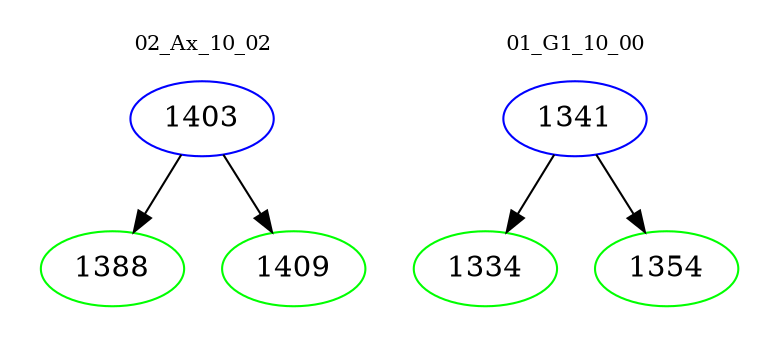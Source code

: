 digraph{
subgraph cluster_0 {
color = white
label = "02_Ax_10_02";
fontsize=10;
T0_1403 [label="1403", color="blue"]
T0_1403 -> T0_1388 [color="black"]
T0_1388 [label="1388", color="green"]
T0_1403 -> T0_1409 [color="black"]
T0_1409 [label="1409", color="green"]
}
subgraph cluster_1 {
color = white
label = "01_G1_10_00";
fontsize=10;
T1_1341 [label="1341", color="blue"]
T1_1341 -> T1_1334 [color="black"]
T1_1334 [label="1334", color="green"]
T1_1341 -> T1_1354 [color="black"]
T1_1354 [label="1354", color="green"]
}
}
